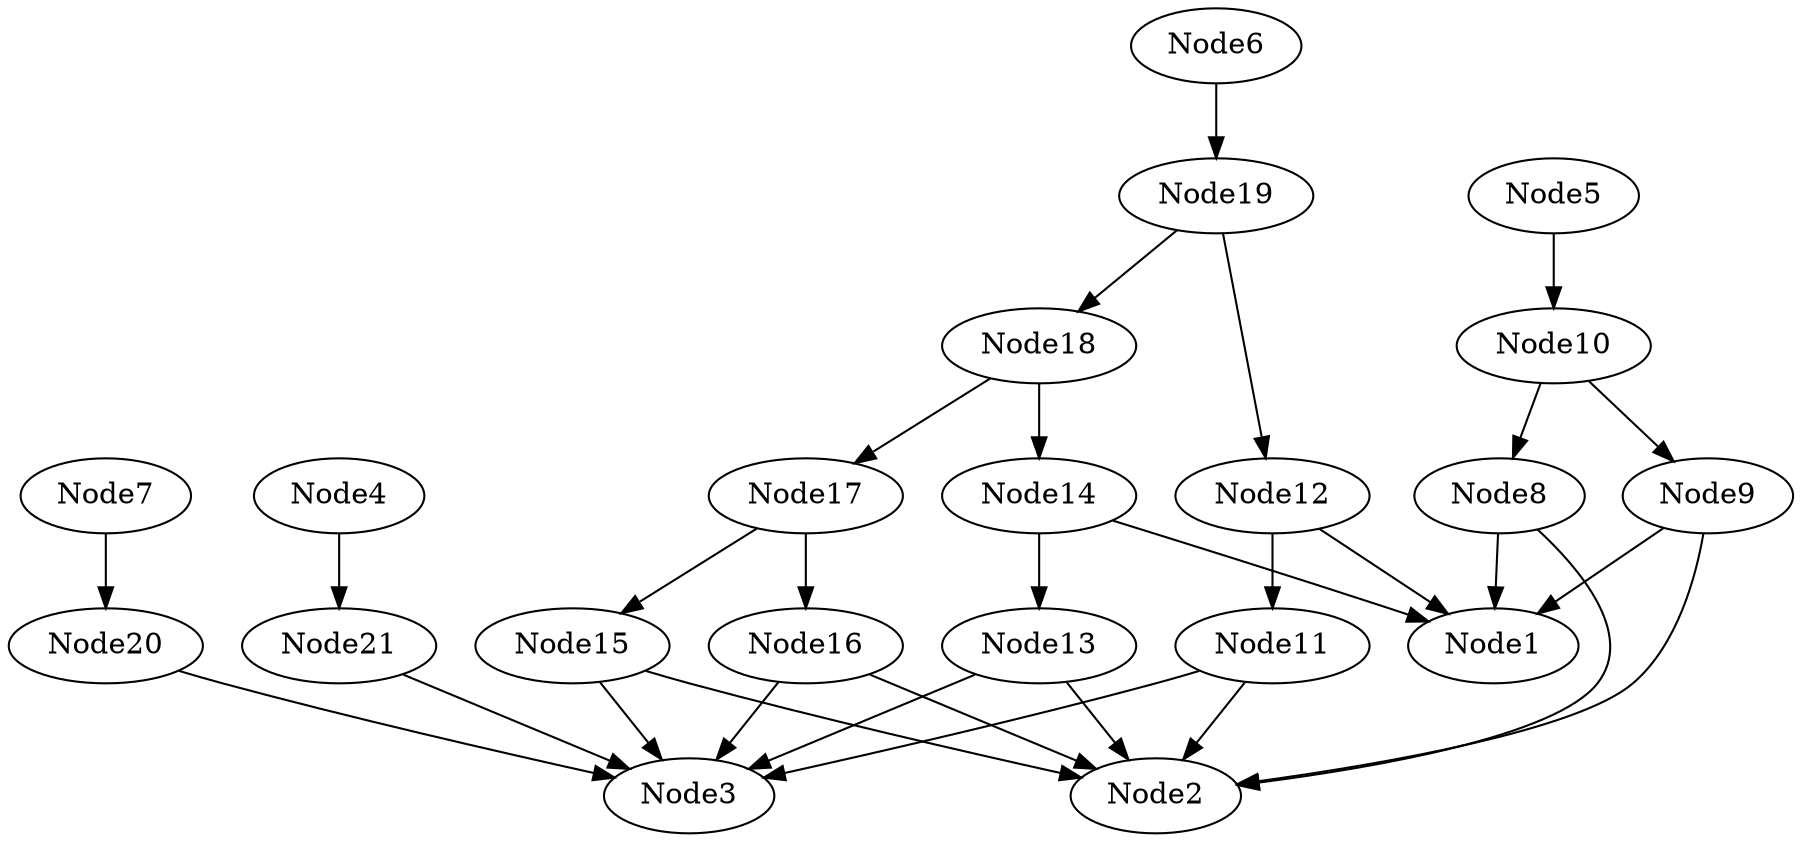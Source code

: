 # Network structure generated by ABC

digraph network {

Node4 -> Node21 [style = solid];
Node5 -> Node10 [style = solid];
Node6 -> Node19 [style = solid];
Node7 -> Node20 [style = solid];
Node8 -> Node1 [style = solid];
Node8 -> Node2 [style = solid];
Node9 -> Node1 [style = solid];
Node9 -> Node2 [style = solid];
Node10 -> Node8 [style = solid];
Node10 -> Node9 [style = solid];
Node11 -> Node2 [style = solid];
Node11 -> Node3 [style = solid];
Node12 -> Node1 [style = solid];
Node12 -> Node11 [style = solid];
Node13 -> Node2 [style = solid];
Node13 -> Node3 [style = solid];
Node14 -> Node1 [style = solid];
Node14 -> Node13 [style = solid];
Node15 -> Node2 [style = solid];
Node15 -> Node3 [style = solid];
Node16 -> Node2 [style = solid];
Node16 -> Node3 [style = solid];
Node17 -> Node15 [style = solid];
Node17 -> Node16 [style = solid];
Node18 -> Node14 [style = solid];
Node18 -> Node17 [style = solid];
Node19 -> Node12 [style = solid];
Node19 -> Node18 [style = solid];
Node20 -> Node3 [style = solid];
Node21 -> Node3 [style = solid];
}

